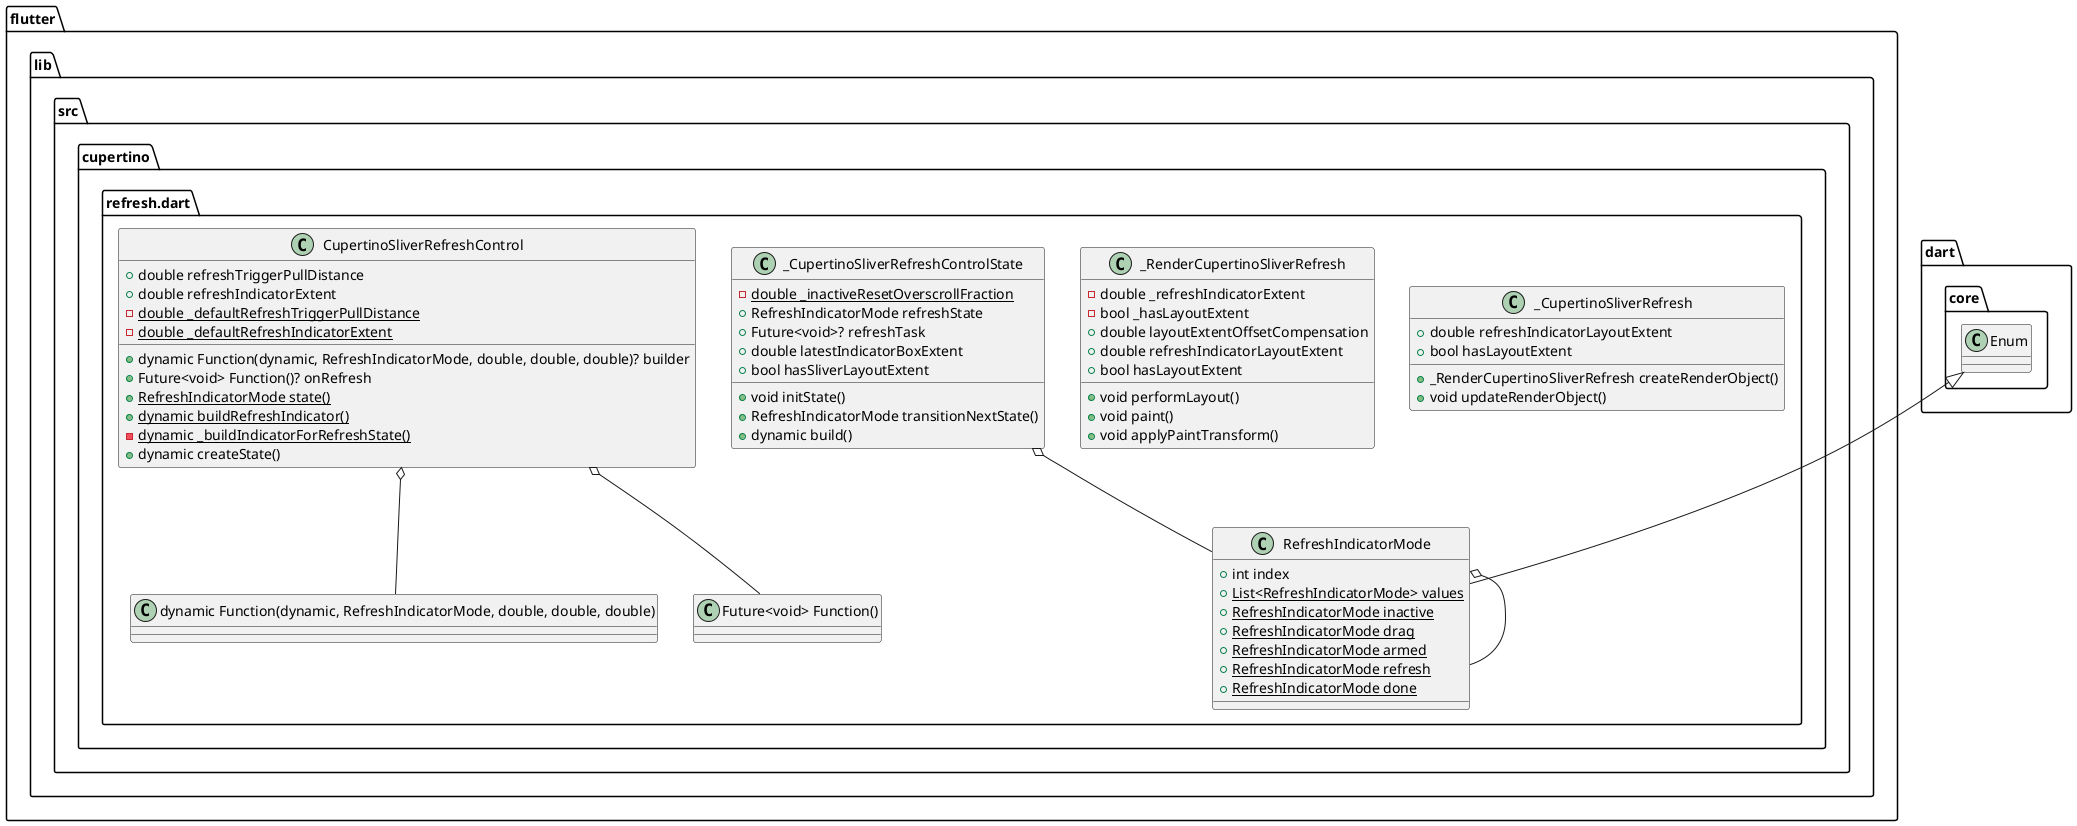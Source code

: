 @startuml
set namespaceSeparator ::

class "flutter::lib::src::cupertino::refresh.dart::_CupertinoSliverRefresh" {
  +double refreshIndicatorLayoutExtent
  +bool hasLayoutExtent
  +_RenderCupertinoSliverRefresh createRenderObject()
  +void updateRenderObject()
}

class "flutter::lib::src::cupertino::refresh.dart::_RenderCupertinoSliverRefresh" {
  -double _refreshIndicatorExtent
  -bool _hasLayoutExtent
  +double layoutExtentOffsetCompensation
  +double refreshIndicatorLayoutExtent
  +bool hasLayoutExtent
  +void performLayout()
  +void paint()
  +void applyPaintTransform()
}

class "flutter::lib::src::cupertino::refresh.dart::CupertinoSliverRefreshControl" {
  +double refreshTriggerPullDistance
  +double refreshIndicatorExtent
  +dynamic Function(dynamic, RefreshIndicatorMode, double, double, double)? builder
  +Future<void> Function()? onRefresh
  {static} -double _defaultRefreshTriggerPullDistance
  {static} -double _defaultRefreshIndicatorExtent
  {static} +RefreshIndicatorMode state()
  {static} +dynamic buildRefreshIndicator()
  {static} -dynamic _buildIndicatorForRefreshState()
  +dynamic createState()
}

"flutter::lib::src::cupertino::refresh.dart::CupertinoSliverRefreshControl" o-- "flutter::lib::src::cupertino::refresh.dart::dynamic Function(dynamic, RefreshIndicatorMode, double, double, double)"
"flutter::lib::src::cupertino::refresh.dart::CupertinoSliverRefreshControl" o-- "flutter::lib::src::cupertino::refresh.dart::Future<void> Function()"

class "flutter::lib::src::cupertino::refresh.dart::_CupertinoSliverRefreshControlState" {
  {static} -double _inactiveResetOverscrollFraction
  +RefreshIndicatorMode refreshState
  +Future<void>? refreshTask
  +double latestIndicatorBoxExtent
  +bool hasSliverLayoutExtent
  +void initState()
  +RefreshIndicatorMode transitionNextState()
  +dynamic build()
}

"flutter::lib::src::cupertino::refresh.dart::_CupertinoSliverRefreshControlState" o-- "flutter::lib::src::cupertino::refresh.dart::RefreshIndicatorMode"

class "flutter::lib::src::cupertino::refresh.dart::RefreshIndicatorMode" {
  +int index
  {static} +List<RefreshIndicatorMode> values
  {static} +RefreshIndicatorMode inactive
  {static} +RefreshIndicatorMode drag
  {static} +RefreshIndicatorMode armed
  {static} +RefreshIndicatorMode refresh
  {static} +RefreshIndicatorMode done
}

"flutter::lib::src::cupertino::refresh.dart::RefreshIndicatorMode" o-- "flutter::lib::src::cupertino::refresh.dart::RefreshIndicatorMode"
"dart::core::Enum" <|-- "flutter::lib::src::cupertino::refresh.dart::RefreshIndicatorMode"


@enduml